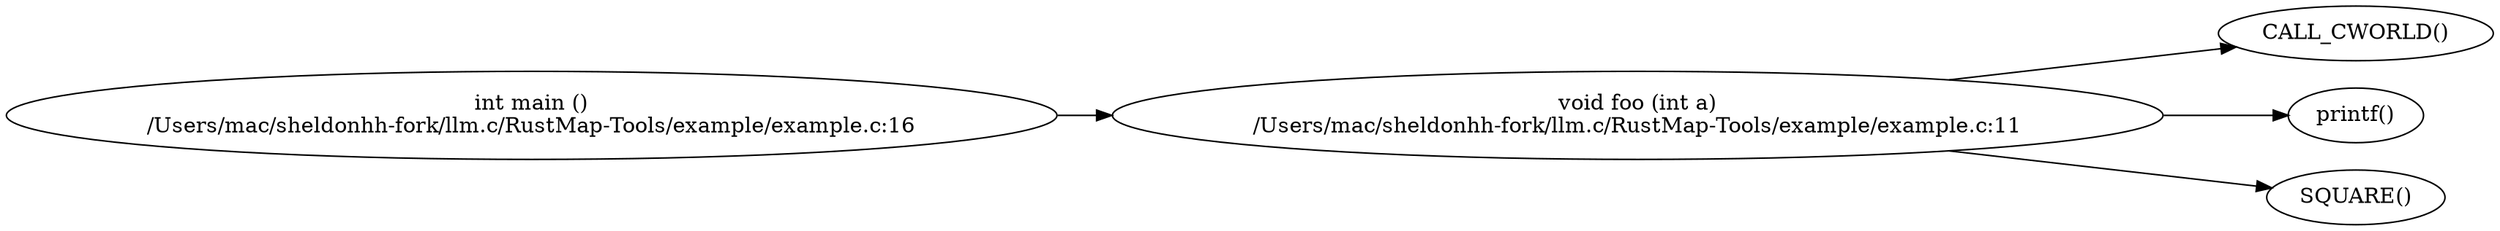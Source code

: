 digraph G {
	graph [bb="0,0,1411.7,144",
		rankdir=LR
	];
	node [label="\N"];
	main	[height=0.80532,
		label="int main ()
/Users/mac/sheldonhh-fork/llm.c/RustMap-Tools/example/example.c:16",
		pos="291.86,72",
		width=8.1072];
	foo	[height=0.80532,
		label="void foo (int a)
/Users/mac/sheldonhh-fork/llm.c/RustMap-Tools/example/example.c:11",
		pos="911.57,72",
		width=8.1072];
	main -> foo	[pos="e,619.29,72 584.08,72 592.05,72 600.03,72 608.01,72"];
	CALL_CWORLD	[height=0.5,
		label="CALL_CWORLD()",
		pos="1325.6,126",
		width=2.3932];
	foo -> CALL_CWORLD	[pos="e,1251.6,116.43 1090.3,95.293 1142.4,102.12 1196.9,109.27 1240.3,114.95"];
	printf	[height=0.5,
		label="printf()",
		pos="1325.6,72",
		width=1.0426];
	foo -> printf	[pos="e,1287.6,72 1203.8,72 1231.1,72 1256.1,72 1276.1,72"];
	SQUARE	[height=0.5,
		label="SQUARE()",
		pos="1325.6,18",
		width=1.4975];
	foo -> SQUARE	[pos="e,1275,24.494 1090.3,48.707 1152.3,40.576 1217.9,31.987 1263.8,25.967"];
}
